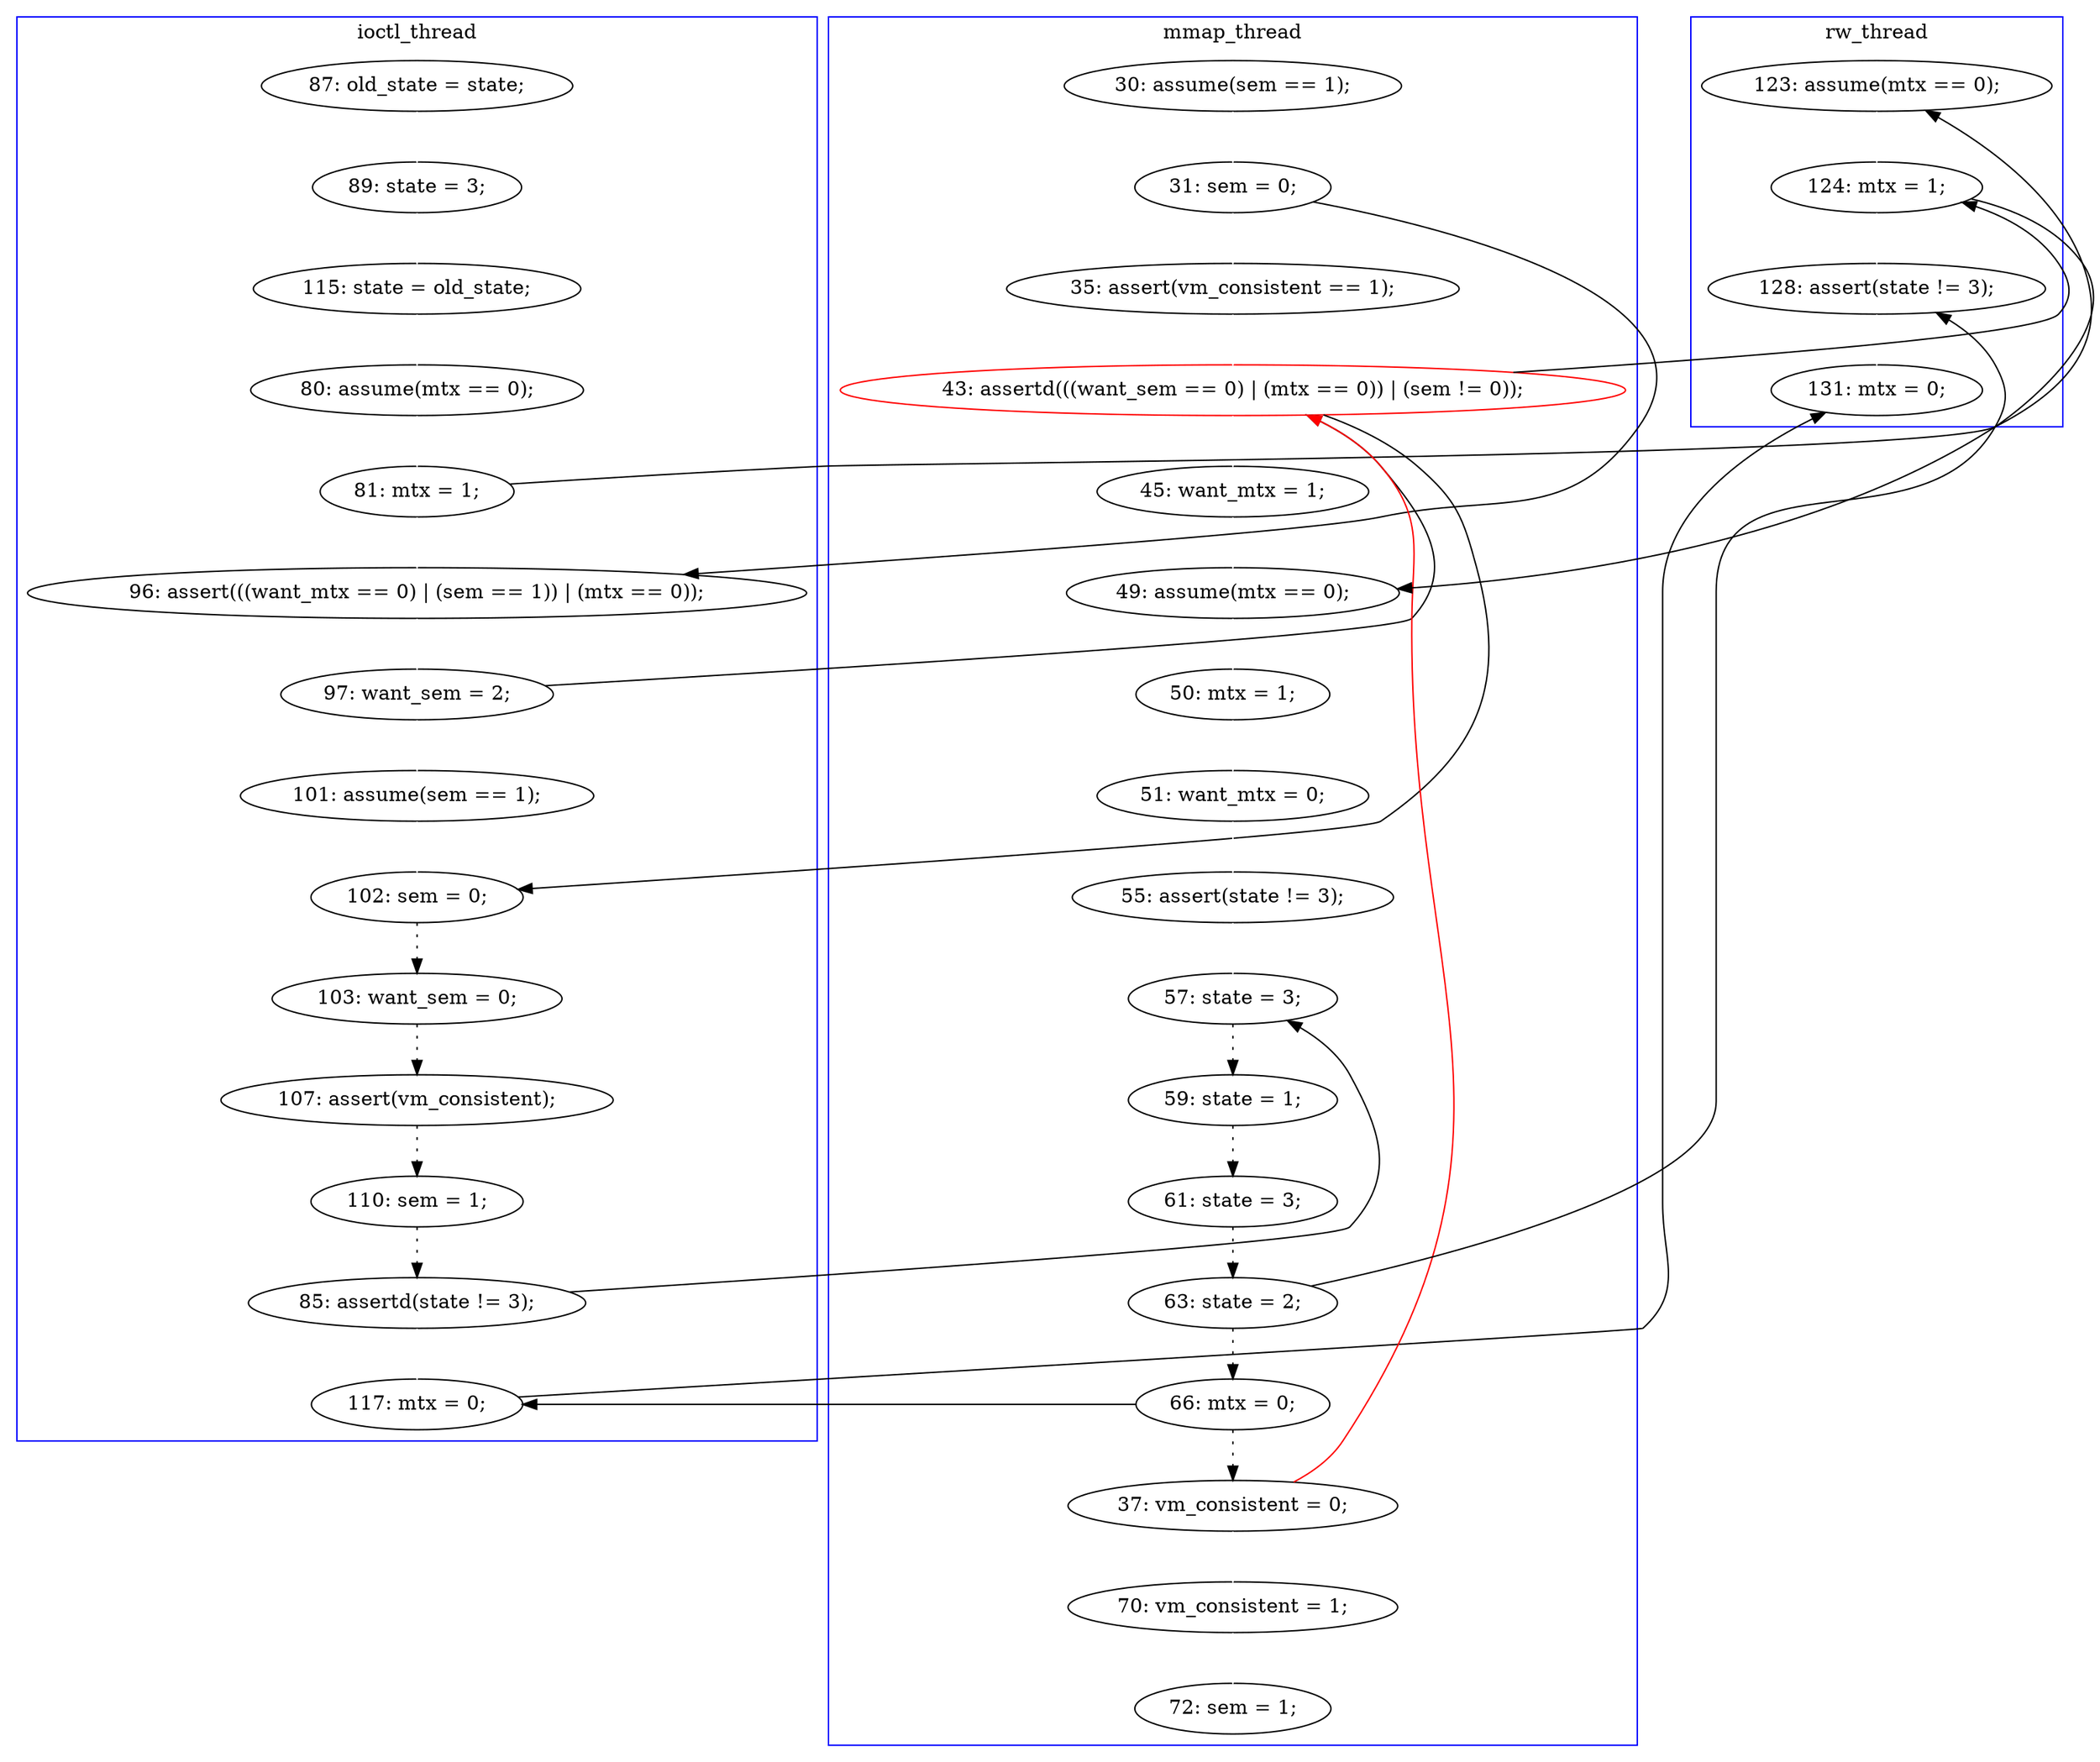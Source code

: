 digraph Counterexample {
	12 -> 14 [color = white, style = solid]
	49 -> 55 [color = white, style = solid]
	17 -> 18 [color = white, style = solid]
	25 -> 32 [color = white, style = solid]
	18 -> 19 [color = white, style = solid]
	32 -> 35 [color = white, style = solid]
	24 -> 26 [color = white, style = solid]
	48 -> 55 [color = black, style = solid, constraint = false]
	16 -> 22 [color = black, style = solid, constraint = false]
	44 -> 45 [color = black, style = dotted]
	38 -> 40 [color = white, style = solid]
	23 -> 25 [color = white, style = solid]
	34 -> 35 [color = black, style = solid, constraint = false]
	24 -> 25 [color = black, style = solid, constraint = false]
	35 -> 36 [color = white, style = solid]
	37 -> 38 [color = white, style = solid]
	25 -> 34 [color = black, style = solid, constraint = false]
	39 -> 40 [color = black, style = solid, constraint = false]
	36 -> 37 [color = white, style = solid]
	45 -> 46 [color = white, style = solid]
	46 -> 47 [color = white, style = solid]
	27 -> 28 [color = black, style = dotted]
	45 -> 25 [color = red, style = solid, constraint = false]
	19 -> 33 [color = black, style = solid, constraint = false]
	43 -> 49 [color = black, style = solid, constraint = false]
	34 -> 49 [color = white, style = solid]
	41 -> 42 [color = black, style = dotted]
	25 -> 27 [color = black, style = solid, constraint = false]
	28 -> 29 [color = black, style = dotted]
	16 -> 23 [color = white, style = solid]
	19 -> 22 [color = white, style = solid]
	15 -> 16 [color = white, style = solid]
	22 -> 24 [color = white, style = solid]
	42 -> 43 [color = black, style = dotted]
	44 -> 48 [color = black, style = solid, constraint = false]
	39 -> 48 [color = white, style = solid]
	14 -> 17 [color = white, style = solid]
	43 -> 44 [color = black, style = dotted]
	26 -> 27 [color = white, style = solid]
	40 -> 41 [color = black, style = dotted]
	30 -> 39 [color = black, style = dotted]
	33 -> 34 [color = white, style = solid]
	29 -> 30 [color = black, style = dotted]
	subgraph cluster3 {
		label = rw_thread
		color = blue
		55  [label = "131: mtx = 0;"]
		34  [label = "124: mtx = 1;"]
		49  [label = "128: assert(state != 3);"]
		33  [label = "123: assume(mtx == 0);"]
	}
	subgraph cluster2 {
		label = ioctl_thread
		color = blue
		27  [label = "102: sem = 0;"]
		39  [label = "85: assertd(state != 3);"]
		17  [label = "115: state = old_state;"]
		26  [label = "101: assume(sem == 1);"]
		22  [label = "96: assert(((want_mtx == 0) | (sem == 1)) | (mtx == 0));"]
		12  [label = "87: old_state = state;"]
		28  [label = "103: want_sem = 0;"]
		30  [label = "110: sem = 1;"]
		48  [label = "117: mtx = 0;"]
		29  [label = "107: assert(vm_consistent);"]
		24  [label = "97: want_sem = 2;"]
		19  [label = "81: mtx = 1;"]
		18  [label = "80: assume(mtx == 0);"]
		14  [label = "89: state = 3;"]
	}
	subgraph cluster1 {
		label = mmap_thread
		color = blue
		16  [label = "31: sem = 0;"]
		32  [label = "45: want_mtx = 1;"]
		23  [label = "35: assert(vm_consistent == 1);"]
		38  [label = "55: assert(state != 3);"]
		15  [label = "30: assume(sem == 1);"]
		47  [label = "72: sem = 1;"]
		44  [label = "66: mtx = 0;"]
		41  [label = "59: state = 1;"]
		45  [label = "37: vm_consistent = 0;"]
		35  [label = "49: assume(mtx == 0);"]
		42  [label = "61: state = 3;"]
		40  [label = "57: state = 3;"]
		36  [label = "50: mtx = 1;"]
		25  [label = "43: assertd(((want_sem == 0) | (mtx == 0)) | (sem != 0));", color = red]
		46  [label = "70: vm_consistent = 1;"]
		43  [label = "63: state = 2;"]
		37  [label = "51: want_mtx = 0;"]
	}
}